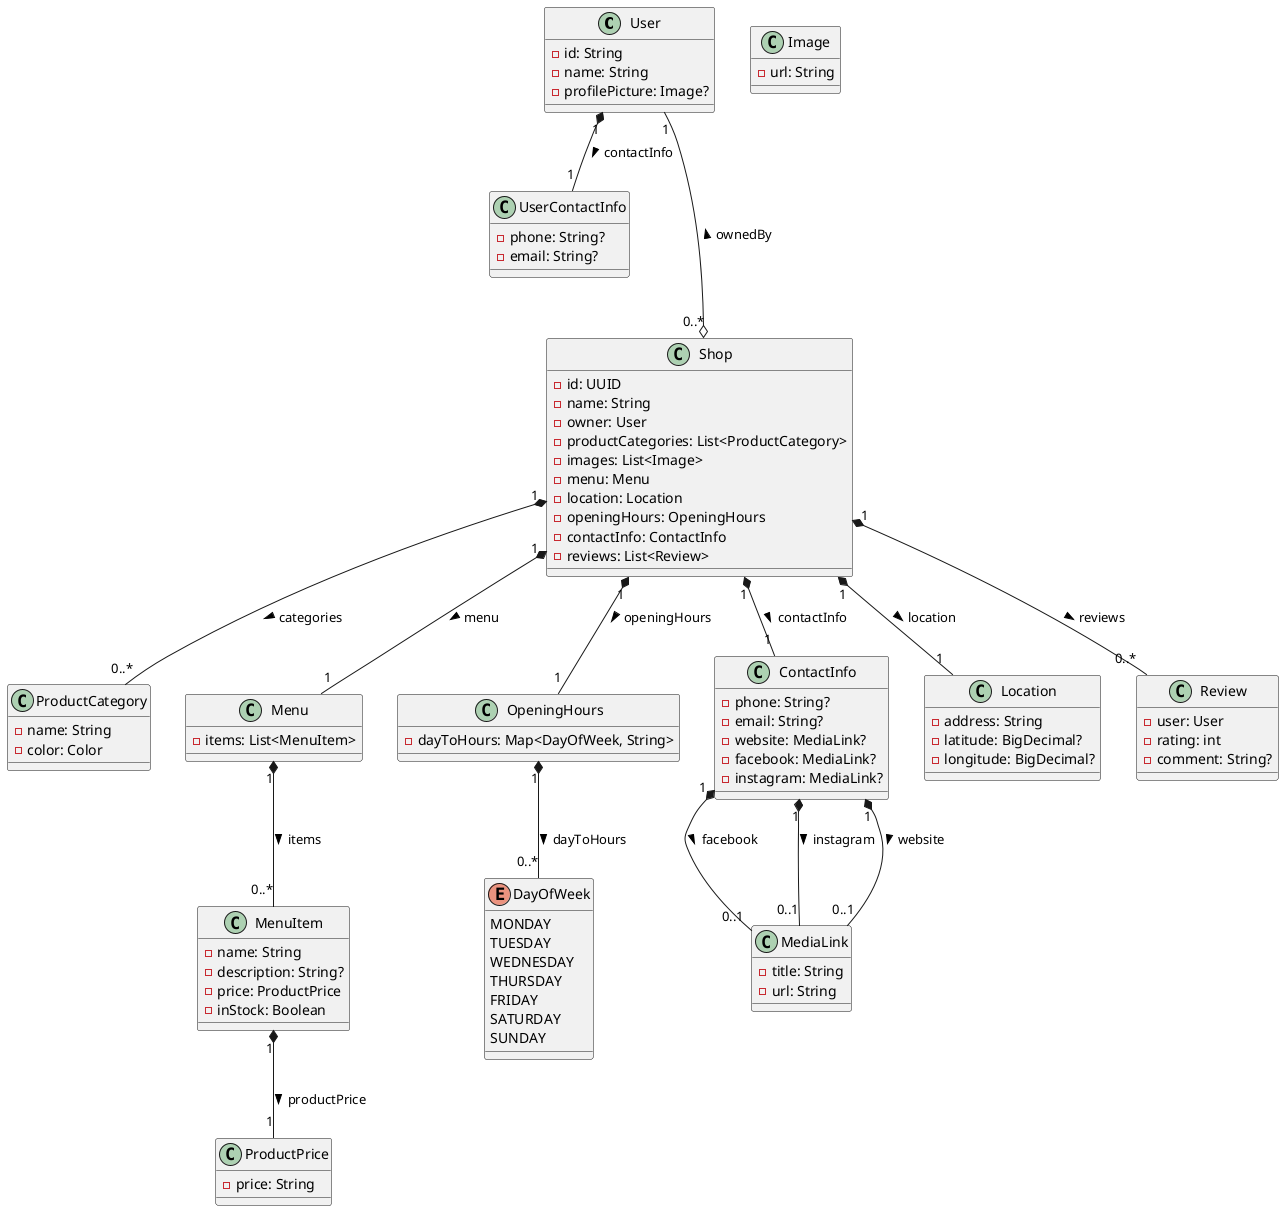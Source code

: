 @startuml

skinparam backgroundColor #FFFFFF

class User {
    - id: String
    - name: String
    - profilePicture: Image?
}

' ----------------------------------- '

class UserContactInfo {
    - phone: String?
    - email: String?
}

User "1" *-- "1" UserContactInfo : contactInfo >

' ----------------------------------- '

class Shop {
    - id: UUID
    - name: String
    - owner: User
    - productCategories: List<ProductCategory>
    - images: List<Image>
    - menu: Menu
    - location: Location
    - openingHours: OpeningHours
    - contactInfo: ContactInfo
    - reviews: List<Review>
}

User "1" ---o "0..*" Shop : ownedBy <

' ----------------------------------- '

class ProductCategory {
    - name: String
    - color: Color
}

Shop "1" *-- "0..*" ProductCategory : categories >

' ----------------------------------- '

class Menu {
    - items: List<MenuItem>
}

class MenuItem {
    - name: String
    - description: String?
    - price: ProductPrice
    - inStock: Boolean
}

class ProductPrice {
    - price: String
}

Shop "1" *-- "1" Menu : menu >
Menu "1" *-- "0..*" MenuItem : items >
MenuItem "1" *-- "1" ProductPrice : productPrice >

' ----------------------------------- '

class OpeningHours {
    - dayToHours: Map<DayOfWeek, String>
}

enum DayOfWeek {
    MONDAY
    TUESDAY
    WEDNESDAY
    THURSDAY
    FRIDAY
    SATURDAY
    SUNDAY
}

Shop "1" *-- "1" OpeningHours : openingHours >
OpeningHours "1" *-- "0..*" DayOfWeek : dayToHours >

' ----------------------------------- '

class ContactInfo {
    - phone: String?
    - email: String?
    - website: MediaLink?
    - facebook: MediaLink?
    - instagram: MediaLink?
}

Shop "1" *-- "1" ContactInfo : contactInfo >

' ----------------------------------- '

class MediaLink {
    - title: String
    - url: String
}

ContactInfo "1" *-- "0..1" MediaLink : facebook >
ContactInfo "1" *-- "0..1" MediaLink : instagram >
ContactInfo "1" *-- "0..1" MediaLink : website >

' ----------------------------------- '

class Location {
    - address: String
    - latitude: BigDecimal?
    - longitude: BigDecimal?
}

Shop "1" *-- "1" Location : location >

' ----------------------------------- '

class Review {
    - user: User
    - rating: int
    - comment: String?
}

Shop "1" *-- "0..*" Review : reviews >

' ----------------------------------- '

class Image {
    - url: String
}

@enduml
